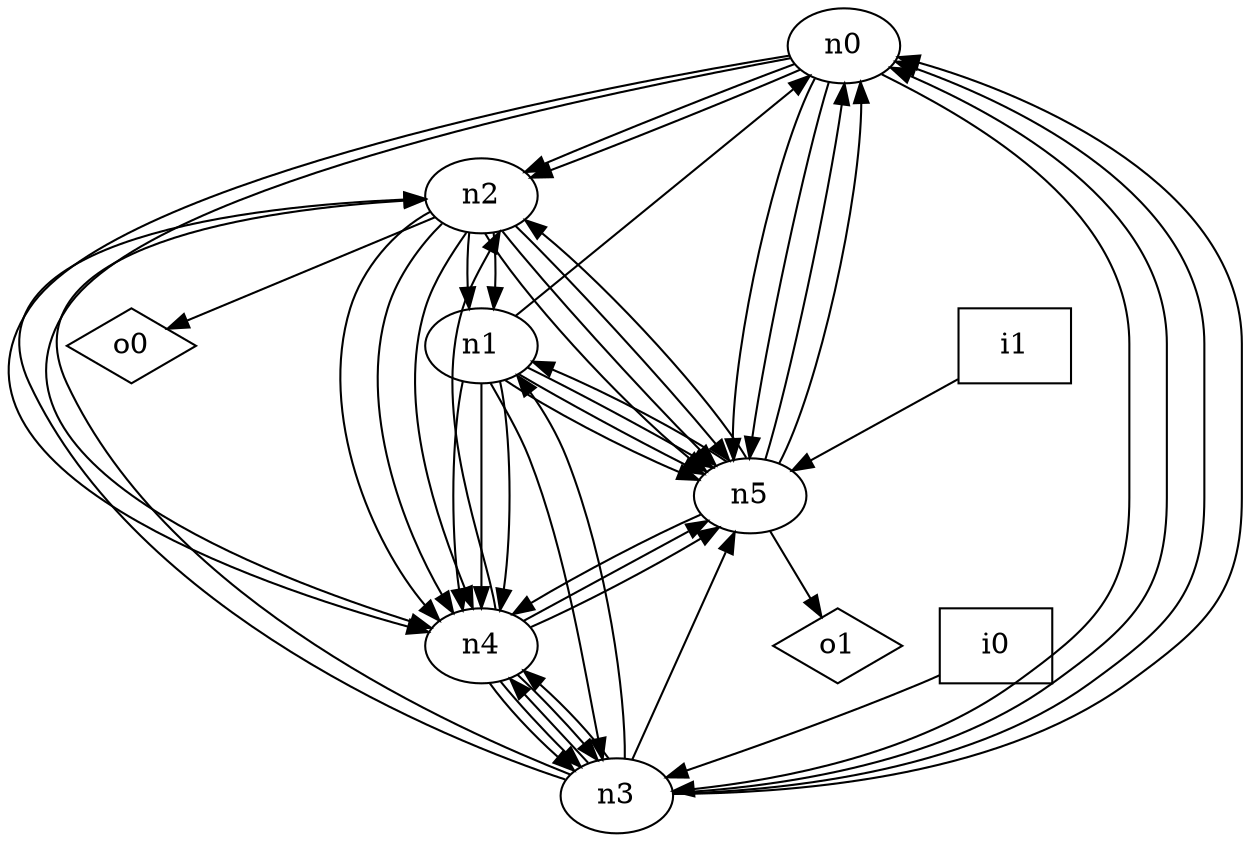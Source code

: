 digraph G {
n0 [label="n0"];
n1 [label="n1"];
n2 [label="n2"];
n3 [label="n3"];
n4 [label="n4"];
n5 [label="n5"];
n6 [label="i0",shape="box"];
n7 [label="i1",shape="box"];
n8 [label="o0",shape="diamond"];
n9 [label="o1",shape="diamond"];
n0 -> n2
n0 -> n2
n0 -> n3
n0 -> n4
n0 -> n4
n0 -> n5
n0 -> n5
n1 -> n0
n1 -> n3
n1 -> n4
n1 -> n4
n1 -> n4
n1 -> n5
n1 -> n5
n1 -> n5
n2 -> n1
n2 -> n1
n2 -> n4
n2 -> n4
n2 -> n4
n2 -> n5
n2 -> n5
n2 -> n5
n2 -> n8
n3 -> n0
n3 -> n0
n3 -> n0
n3 -> n1
n3 -> n2
n3 -> n2
n3 -> n4
n3 -> n4
n3 -> n5
n4 -> n2
n4 -> n3
n4 -> n3
n4 -> n3
n4 -> n5
n4 -> n5
n5 -> n0
n5 -> n0
n5 -> n1
n5 -> n2
n5 -> n4
n5 -> n9
n6 -> n3
n7 -> n5
}